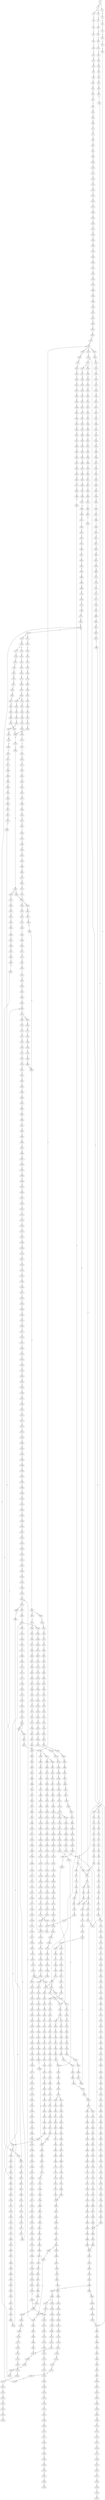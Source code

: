 strict digraph  {
	S0 -> S1 [ label = C ];
	S0 -> S2 [ label = G ];
	S1 -> S3 [ label = G ];
	S1 -> S4 [ label = T ];
	S2 -> S5 [ label = A ];
	S3 -> S6 [ label = G ];
	S4 -> S7 [ label = G ];
	S5 -> S8 [ label = G ];
	S6 -> S9 [ label = T ];
	S7 -> S10 [ label = T ];
	S8 -> S11 [ label = T ];
	S9 -> S12 [ label = T ];
	S10 -> S13 [ label = G ];
	S11 -> S14 [ label = G ];
	S12 -> S15 [ label = C ];
	S13 -> S16 [ label = C ];
	S14 -> S17 [ label = T ];
	S15 -> S18 [ label = A ];
	S16 -> S19 [ label = T ];
	S17 -> S20 [ label = C ];
	S18 -> S21 [ label = A ];
	S19 -> S22 [ label = A ];
	S20 -> S23 [ label = T ];
	S21 -> S24 [ label = G ];
	S22 -> S25 [ label = C ];
	S23 -> S26 [ label = T ];
	S23 -> S27 [ label = C ];
	S24 -> S28 [ label = A ];
	S25 -> S29 [ label = C ];
	S26 -> S30 [ label = C ];
	S27 -> S31 [ label = C ];
	S28 -> S32 [ label = C ];
	S29 -> S33 [ label = T ];
	S30 -> S34 [ label = G ];
	S31 -> S35 [ label = G ];
	S32 -> S36 [ label = C ];
	S33 -> S37 [ label = G ];
	S34 -> S38 [ label = G ];
	S35 -> S39 [ label = T ];
	S36 -> S40 [ label = T ];
	S37 -> S41 [ label = T ];
	S38 -> S42 [ label = T ];
	S39 -> S43 [ label = T ];
	S40 -> S44 [ label = T ];
	S41 -> S45 [ label = C ];
	S42 -> S46 [ label = C ];
	S43 -> S47 [ label = C ];
	S44 -> S48 [ label = T ];
	S45 -> S49 [ label = C ];
	S46 -> S50 [ label = C ];
	S47 -> S51 [ label = C ];
	S48 -> S52 [ label = T ];
	S49 -> S53 [ label = T ];
	S50 -> S54 [ label = T ];
	S51 -> S55 [ label = T ];
	S52 -> S56 [ label = T ];
	S53 -> S57 [ label = T ];
	S54 -> S58 [ label = T ];
	S55 -> S59 [ label = T ];
	S56 -> S60 [ label = G ];
	S57 -> S61 [ label = G ];
	S58 -> S62 [ label = G ];
	S59 -> S63 [ label = A ];
	S60 -> S64 [ label = A ];
	S61 -> S65 [ label = A ];
	S61 -> S66 [ label = T ];
	S62 -> S67 [ label = A ];
	S63 -> S68 [ label = A ];
	S64 -> S69 [ label = A ];
	S65 -> S70 [ label = A ];
	S66 -> S71 [ label = A ];
	S67 -> S70 [ label = A ];
	S68 -> S72 [ label = A ];
	S69 -> S73 [ label = C ];
	S70 -> S74 [ label = C ];
	S71 -> S75 [ label = G ];
	S72 -> S76 [ label = C ];
	S73 -> S77 [ label = A ];
	S74 -> S78 [ label = T ];
	S74 -> S79 [ label = A ];
	S75 -> S80 [ label = G ];
	S76 -> S81 [ label = A ];
	S77 -> S82 [ label = G ];
	S78 -> S83 [ label = T ];
	S79 -> S84 [ label = G ];
	S80 -> S85 [ label = A ];
	S81 -> S86 [ label = G ];
	S82 -> S87 [ label = T ];
	S83 -> S88 [ label = C ];
	S84 -> S89 [ label = G ];
	S85 -> S90 [ label = G ];
	S86 -> S91 [ label = G ];
	S87 -> S92 [ label = T ];
	S88 -> S93 [ label = A ];
	S89 -> S94 [ label = G ];
	S89 -> S95 [ label = T ];
	S90 -> S96 [ label = A ];
	S91 -> S97 [ label = T ];
	S92 -> S98 [ label = G ];
	S93 -> S99 [ label = A ];
	S94 -> S100 [ label = T ];
	S95 -> S101 [ label = C ];
	S96 -> S102 [ label = G ];
	S97 -> S103 [ label = C ];
	S98 -> S104 [ label = A ];
	S99 -> S105 [ label = C ];
	S100 -> S106 [ label = C ];
	S101 -> S107 [ label = C ];
	S102 -> S108 [ label = G ];
	S103 -> S109 [ label = T ];
	S104 -> S110 [ label = C ];
	S105 -> S111 [ label = C ];
	S105 -> S112 [ label = T ];
	S106 -> S113 [ label = C ];
	S107 -> S114 [ label = C ];
	S108 -> S115 [ label = T ];
	S109 -> S116 [ label = C ];
	S110 -> S117 [ label = T ];
	S111 -> S118 [ label = G ];
	S112 -> S119 [ label = G ];
	S113 -> S120 [ label = G ];
	S114 -> S121 [ label = T ];
	S115 -> S122 [ label = C ];
	S116 -> S123 [ label = T ];
	S117 -> S124 [ label = G ];
	S118 -> S125 [ label = G ];
	S119 -> S126 [ label = G ];
	S119 -> S127 [ label = C ];
	S120 -> S128 [ label = C ];
	S121 -> S129 [ label = T ];
	S122 -> S130 [ label = C ];
	S123 -> S131 [ label = C ];
	S124 -> S132 [ label = T ];
	S125 -> S133 [ label = C ];
	S126 -> S134 [ label = C ];
	S127 -> S135 [ label = C ];
	S128 -> S136 [ label = C ];
	S129 -> S137 [ label = C ];
	S130 -> S138 [ label = C ];
	S131 -> S139 [ label = C ];
	S132 -> S140 [ label = A ];
	S133 -> S141 [ label = C ];
	S134 -> S142 [ label = C ];
	S135 -> S143 [ label = C ];
	S136 -> S144 [ label = G ];
	S137 -> S145 [ label = T ];
	S137 -> S146 [ label = G ];
	S138 -> S147 [ label = T ];
	S138 -> S148 [ label = A ];
	S138 -> S149 [ label = G ];
	S139 -> S150 [ label = G ];
	S140 -> S151 [ label = C ];
	S141 -> S152 [ label = C ];
	S142 -> S153 [ label = C ];
	S143 -> S154 [ label = T ];
	S144 -> S155 [ label = C ];
	S144 -> S156 [ label = G ];
	S145 -> S157 [ label = C ];
	S146 -> S158 [ label = C ];
	S147 -> S129 [ label = T ];
	S148 -> S159 [ label = G ];
	S149 -> S160 [ label = G ];
	S150 -> S161 [ label = T ];
	S151 -> S162 [ label = A ];
	S152 -> S163 [ label = A ];
	S153 -> S164 [ label = A ];
	S154 -> S165 [ label = A ];
	S155 -> S166 [ label = A ];
	S156 -> S167 [ label = A ];
	S157 -> S168 [ label = G ];
	S158 -> S169 [ label = A ];
	S159 -> S170 [ label = A ];
	S160 -> S171 [ label = A ];
	S161 -> S172 [ label = A ];
	S162 -> S173 [ label = C ];
	S163 -> S174 [ label = G ];
	S164 -> S175 [ label = G ];
	S165 -> S176 [ label = G ];
	S166 -> S177 [ label = C ];
	S167 -> S178 [ label = A ];
	S168 -> S179 [ label = T ];
	S169 -> S180 [ label = C ];
	S170 -> S181 [ label = G ];
	S171 -> S182 [ label = G ];
	S172 -> S183 [ label = C ];
	S173 -> S184 [ label = T ];
	S174 -> S185 [ label = T ];
	S175 -> S186 [ label = G ];
	S176 -> S187 [ label = G ];
	S177 -> S188 [ label = G ];
	S178 -> S189 [ label = C ];
	S179 -> S190 [ label = A ];
	S180 -> S191 [ label = G ];
	S181 -> S192 [ label = C ];
	S182 -> S193 [ label = G ];
	S183 -> S194 [ label = A ];
	S184 -> S195 [ label = T ];
	S185 -> S196 [ label = T ];
	S186 -> S197 [ label = T ];
	S187 -> S198 [ label = T ];
	S188 -> S199 [ label = C ];
	S189 -> S200 [ label = T ];
	S190 -> S201 [ label = C ];
	S191 -> S202 [ label = T ];
	S192 -> S203 [ label = C ];
	S193 -> S204 [ label = C ];
	S194 -> S205 [ label = T ];
	S195 -> S206 [ label = G ];
	S196 -> S207 [ label = G ];
	S197 -> S208 [ label = G ];
	S198 -> S209 [ label = G ];
	S199 -> S210 [ label = G ];
	S200 -> S211 [ label = G ];
	S201 -> S212 [ label = G ];
	S202 -> S213 [ label = G ];
	S203 -> S214 [ label = A ];
	S204 -> S215 [ label = G ];
	S205 -> S216 [ label = G ];
	S206 -> S217 [ label = G ];
	S207 -> S218 [ label = T ];
	S208 -> S219 [ label = C ];
	S208 -> S220 [ label = G ];
	S209 -> S221 [ label = T ];
	S210 -> S222 [ label = C ];
	S211 -> S223 [ label = C ];
	S212 -> S224 [ label = G ];
	S213 -> S225 [ label = G ];
	S214 -> S226 [ label = C ];
	S215 -> S227 [ label = T ];
	S216 -> S228 [ label = G ];
	S217 -> S229 [ label = A ];
	S218 -> S230 [ label = G ];
	S219 -> S231 [ label = G ];
	S220 -> S232 [ label = G ];
	S221 -> S233 [ label = G ];
	S222 -> S234 [ label = A ];
	S222 -> S235 [ label = G ];
	S223 -> S236 [ label = A ];
	S224 -> S237 [ label = C ];
	S225 -> S238 [ label = C ];
	S226 -> S239 [ label = G ];
	S227 -> S240 [ label = G ];
	S228 -> S241 [ label = C ];
	S229 -> S242 [ label = G ];
	S230 -> S243 [ label = C ];
	S231 -> S244 [ label = C ];
	S232 -> S245 [ label = C ];
	S233 -> S246 [ label = C ];
	S234 -> S247 [ label = G ];
	S235 -> S248 [ label = C ];
	S235 -> S249 [ label = G ];
	S236 -> S250 [ label = A ];
	S237 -> S251 [ label = T ];
	S238 -> S252 [ label = G ];
	S239 -> S253 [ label = G ];
	S240 -> S254 [ label = G ];
	S241 -> S255 [ label = G ];
	S242 -> S256 [ label = A ];
	S243 -> S257 [ label = G ];
	S244 -> S258 [ label = G ];
	S245 -> S259 [ label = T ];
	S246 -> S260 [ label = G ];
	S247 -> S261 [ label = C ];
	S248 -> S262 [ label = G ];
	S249 -> S263 [ label = C ];
	S250 -> S264 [ label = C ];
	S251 -> S265 [ label = A ];
	S252 -> S266 [ label = T ];
	S253 -> S267 [ label = T ];
	S254 -> S268 [ label = T ];
	S255 -> S269 [ label = C ];
	S256 -> S270 [ label = C ];
	S257 -> S271 [ label = T ];
	S258 -> S272 [ label = T ];
	S259 -> S273 [ label = T ];
	S260 -> S274 [ label = T ];
	S261 -> S275 [ label = C ];
	S262 -> S276 [ label = T ];
	S263 -> S277 [ label = T ];
	S264 -> S278 [ label = C ];
	S265 -> S279 [ label = C ];
	S266 -> S280 [ label = C ];
	S267 -> S281 [ label = T ];
	S268 -> S282 [ label = A ];
	S269 -> S283 [ label = C ];
	S270 -> S284 [ label = C ];
	S271 -> S285 [ label = C ];
	S272 -> S286 [ label = C ];
	S273 -> S287 [ label = C ];
	S274 -> S288 [ label = C ];
	S275 -> S289 [ label = G ];
	S276 -> S290 [ label = C ];
	S277 -> S291 [ label = G ];
	S278 -> S292 [ label = A ];
	S279 -> S293 [ label = T ];
	S280 -> S294 [ label = C ];
	S281 -> S295 [ label = A ];
	S282 -> S296 [ label = T ];
	S283 -> S297 [ label = C ];
	S284 -> S298 [ label = C ];
	S285 -> S299 [ label = G ];
	S286 -> S300 [ label = G ];
	S287 -> S301 [ label = G ];
	S288 -> S299 [ label = G ];
	S289 -> S302 [ label = G ];
	S290 -> S303 [ label = G ];
	S291 -> S304 [ label = G ];
	S292 -> S305 [ label = G ];
	S293 -> S306 [ label = G ];
	S294 -> S307 [ label = C ];
	S295 -> S308 [ label = C ];
	S296 -> S309 [ label = G ];
	S297 -> S310 [ label = C ];
	S298 -> S311 [ label = C ];
	S299 -> S312 [ label = A ];
	S300 -> S313 [ label = T ];
	S301 -> S314 [ label = A ];
	S302 -> S315 [ label = C ];
	S302 -> S316 [ label = T ];
	S303 -> S317 [ label = A ];
	S304 -> S318 [ label = A ];
	S305 -> S319 [ label = A ];
	S306 -> S320 [ label = G ];
	S307 -> S321 [ label = C ];
	S308 -> S322 [ label = T ];
	S309 -> S323 [ label = A ];
	S310 -> S324 [ label = C ];
	S311 -> S325 [ label = C ];
	S312 -> S326 [ label = A ];
	S313 -> S327 [ label = G ];
	S314 -> S328 [ label = A ];
	S315 -> S329 [ label = A ];
	S316 -> S330 [ label = G ];
	S317 -> S331 [ label = C ];
	S318 -> S332 [ label = A ];
	S319 -> S333 [ label = A ];
	S320 -> S334 [ label = T ];
	S321 -> S335 [ label = A ];
	S322 -> S336 [ label = G ];
	S323 -> S337 [ label = G ];
	S324 -> S338 [ label = A ];
	S325 -> S339 [ label = C ];
	S326 -> S340 [ label = C ];
	S327 -> S341 [ label = C ];
	S328 -> S342 [ label = C ];
	S329 -> S343 [ label = C ];
	S330 -> S344 [ label = G ];
	S331 -> S345 [ label = G ];
	S332 -> S346 [ label = T ];
	S333 -> S347 [ label = C ];
	S334 -> S348 [ label = G ];
	S335 -> S349 [ label = C ];
	S336 -> S350 [ label = C ];
	S337 -> S351 [ label = C ];
	S338 -> S352 [ label = C ];
	S339 -> S353 [ label = T ];
	S340 -> S354 [ label = C ];
	S340 -> S355 [ label = A ];
	S341 -> S356 [ label = A ];
	S342 -> S357 [ label = A ];
	S343 -> S358 [ label = T ];
	S344 -> S359 [ label = A ];
	S345 -> S360 [ label = C ];
	S346 -> S361 [ label = G ];
	S347 -> S362 [ label = A ];
	S348 -> S363 [ label = C ];
	S349 -> S364 [ label = T ];
	S350 -> S365 [ label = A ];
	S351 -> S366 [ label = G ];
	S352 -> S367 [ label = T ];
	S353 -> S368 [ label = T ];
	S354 -> S369 [ label = T ];
	S355 -> S370 [ label = C ];
	S356 -> S371 [ label = T ];
	S357 -> S372 [ label = C ];
	S358 -> S373 [ label = T ];
	S359 -> S374 [ label = A ];
	S360 -> S375 [ label = G ];
	S361 -> S376 [ label = G ];
	S362 -> S377 [ label = G ];
	S363 -> S378 [ label = T ];
	S364 -> S379 [ label = T ];
	S365 -> S380 [ label = G ];
	S366 -> S381 [ label = G ];
	S367 -> S382 [ label = T ];
	S368 -> S383 [ label = C ];
	S369 -> S384 [ label = T ];
	S369 -> S385 [ label = G ];
	S370 -> S386 [ label = C ];
	S371 -> S387 [ label = C ];
	S372 -> S388 [ label = G ];
	S373 -> S389 [ label = C ];
	S374 -> S390 [ label = G ];
	S375 -> S391 [ label = C ];
	S376 -> S392 [ label = G ];
	S377 -> S393 [ label = C ];
	S378 -> S394 [ label = A ];
	S379 -> S395 [ label = G ];
	S380 -> S396 [ label = A ];
	S381 -> S397 [ label = T ];
	S382 -> S398 [ label = T ];
	S383 -> S399 [ label = A ];
	S384 -> S400 [ label = C ];
	S385 -> S401 [ label = T ];
	S386 -> S402 [ label = C ];
	S387 -> S403 [ label = C ];
	S388 -> S404 [ label = C ];
	S389 -> S405 [ label = A ];
	S390 -> S406 [ label = A ];
	S391 -> S407 [ label = C ];
	S392 -> S408 [ label = G ];
	S393 -> S409 [ label = C ];
	S394 -> S410 [ label = C ];
	S395 -> S411 [ label = A ];
	S396 -> S412 [ label = C ];
	S397 -> S413 [ label = C ];
	S398 -> S414 [ label = A ];
	S399 -> S415 [ label = G ];
	S400 -> S416 [ label = G ];
	S401 -> S417 [ label = C ];
	S402 -> S418 [ label = G ];
	S403 -> S419 [ label = G ];
	S404 -> S420 [ label = G ];
	S405 -> S421 [ label = G ];
	S406 -> S422 [ label = A ];
	S407 -> S423 [ label = T ];
	S408 -> S424 [ label = T ];
	S409 -> S425 [ label = G ];
	S410 -> S426 [ label = T ];
	S411 -> S427 [ label = G ];
	S412 -> S428 [ label = G ];
	S413 -> S429 [ label = G ];
	S414 -> S430 [ label = G ];
	S415 -> S431 [ label = A ];
	S416 -> S432 [ label = T ];
	S417 -> S433 [ label = G ];
	S418 -> S434 [ label = T ];
	S419 -> S435 [ label = C ];
	S420 -> S436 [ label = C ];
	S421 -> S437 [ label = C ];
	S422 -> S438 [ label = C ];
	S423 -> S439 [ label = C ];
	S424 -> S440 [ label = C ];
	S425 -> S441 [ label = T ];
	S426 -> S442 [ label = G ];
	S427 -> S443 [ label = C ];
	S428 -> S444 [ label = G ];
	S429 -> S445 [ label = C ];
	S430 -> S446 [ label = C ];
	S431 -> S447 [ label = G ];
	S432 -> S448 [ label = A ];
	S433 -> S449 [ label = C ];
	S434 -> S450 [ label = A ];
	S435 -> S451 [ label = A ];
	S436 -> S452 [ label = A ];
	S437 -> S453 [ label = C ];
	S438 -> S454 [ label = G ];
	S439 -> S455 [ label = G ];
	S440 -> S456 [ label = C ];
	S441 -> S457 [ label = C ];
	S442 -> S458 [ label = T ];
	S443 -> S459 [ label = C ];
	S444 -> S460 [ label = A ];
	S445 -> S461 [ label = A ];
	S446 -> S462 [ label = C ];
	S447 -> S463 [ label = G ];
	S448 -> S464 [ label = C ];
	S449 -> S465 [ label = G ];
	S450 -> S466 [ label = C ];
	S451 -> S467 [ label = C ];
	S452 -> S468 [ label = C ];
	S453 -> S469 [ label = G ];
	S454 -> S470 [ label = G ];
	S455 -> S471 [ label = G ];
	S456 -> S472 [ label = G ];
	S457 -> S473 [ label = C ];
	S458 -> S474 [ label = A ];
	S459 -> S475 [ label = G ];
	S460 -> S476 [ label = C ];
	S461 -> S477 [ label = C ];
	S462 -> S478 [ label = G ];
	S463 -> S479 [ label = T ];
	S464 -> S480 [ label = T ];
	S465 -> S481 [ label = C ];
	S466 -> S482 [ label = G ];
	S467 -> S483 [ label = G ];
	S468 -> S484 [ label = G ];
	S469 -> S485 [ label = C ];
	S470 -> S486 [ label = C ];
	S471 -> S487 [ label = G ];
	S472 -> S488 [ label = C ];
	S473 -> S489 [ label = T ];
	S474 -> S490 [ label = A ];
	S475 -> S491 [ label = C ];
	S476 -> S492 [ label = A ];
	S477 -> S493 [ label = G ];
	S478 -> S494 [ label = T ];
	S479 -> S495 [ label = C ];
	S480 -> S496 [ label = T ];
	S481 -> S497 [ label = G ];
	S481 -> S498 [ label = A ];
	S482 -> S499 [ label = T ];
	S483 -> S500 [ label = T ];
	S484 -> S501 [ label = T ];
	S485 -> S502 [ label = C ];
	S486 -> S503 [ label = A ];
	S487 -> S504 [ label = C ];
	S488 -> S136 [ label = C ];
	S489 -> S505 [ label = C ];
	S490 -> S506 [ label = C ];
	S491 -> S507 [ label = C ];
	S492 -> S508 [ label = C ];
	S493 -> S509 [ label = C ];
	S494 -> S510 [ label = C ];
	S495 -> S511 [ label = C ];
	S496 -> S512 [ label = C ];
	S497 -> S513 [ label = A ];
	S498 -> S514 [ label = A ];
	S499 -> S515 [ label = C ];
	S500 -> S516 [ label = C ];
	S501 -> S517 [ label = C ];
	S502 -> S518 [ label = C ];
	S503 -> S519 [ label = C ];
	S504 -> S520 [ label = T ];
	S505 -> S521 [ label = T ];
	S506 -> S522 [ label = A ];
	S507 -> S523 [ label = C ];
	S508 -> S524 [ label = A ];
	S509 -> S525 [ label = G ];
	S510 -> S526 [ label = C ];
	S511 -> S138 [ label = C ];
	S512 -> S527 [ label = A ];
	S513 -> S528 [ label = G ];
	S514 -> S529 [ label = C ];
	S515 -> S530 [ label = C ];
	S516 -> S531 [ label = G ];
	S517 -> S532 [ label = C ];
	S518 -> S533 [ label = C ];
	S519 -> S534 [ label = C ];
	S519 -> S535 [ label = T ];
	S520 -> S536 [ label = C ];
	S521 -> S537 [ label = G ];
	S522 -> S538 [ label = C ];
	S523 -> S533 [ label = C ];
	S524 -> S539 [ label = C ];
	S525 -> S222 [ label = C ];
	S526 -> S540 [ label = C ];
	S527 -> S541 [ label = A ];
	S528 -> S542 [ label = C ];
	S529 -> S543 [ label = C ];
	S530 -> S544 [ label = A ];
	S531 -> S545 [ label = A ];
	S532 -> S546 [ label = A ];
	S533 -> S547 [ label = T ];
	S534 -> S548 [ label = G ];
	S535 -> S549 [ label = G ];
	S536 -> S550 [ label = A ];
	S537 -> S551 [ label = T ];
	S538 -> S552 [ label = A ];
	S539 -> S553 [ label = C ];
	S540 -> S554 [ label = A ];
	S541 -> S555 [ label = G ];
	S542 -> S556 [ label = A ];
	S543 -> S557 [ label = C ];
	S544 -> S558 [ label = G ];
	S545 -> S559 [ label = G ];
	S546 -> S560 [ label = G ];
	S547 -> S561 [ label = T ];
	S547 -> S562 [ label = C ];
	S548 -> S563 [ label = G ];
	S549 -> S564 [ label = G ];
	S550 -> S565 [ label = C ];
	S551 -> S566 [ label = C ];
	S552 -> S567 [ label = C ];
	S553 -> S568 [ label = T ];
	S554 -> S569 [ label = C ];
	S555 -> S570 [ label = C ];
	S556 -> S571 [ label = G ];
	S557 -> S572 [ label = G ];
	S558 -> S573 [ label = C ];
	S559 -> S574 [ label = C ];
	S560 -> S573 [ label = C ];
	S561 -> S575 [ label = C ];
	S562 -> S576 [ label = C ];
	S563 -> S577 [ label = G ];
	S564 -> S578 [ label = G ];
	S565 -> S579 [ label = G ];
	S566 -> S580 [ label = G ];
	S567 -> S581 [ label = G ];
	S568 -> S582 [ label = C ];
	S569 -> S583 [ label = C ];
	S570 -> S584 [ label = G ];
	S571 -> S585 [ label = T ];
	S572 -> S586 [ label = T ];
	S573 -> S587 [ label = T ];
	S573 -> S588 [ label = G ];
	S574 -> S589 [ label = G ];
	S575 -> S590 [ label = A ];
	S576 -> S591 [ label = A ];
	S577 -> S592 [ label = A ];
	S578 -> S593 [ label = A ];
	S579 -> S594 [ label = T ];
	S580 -> S595 [ label = T ];
	S581 -> S596 [ label = C ];
	S582 -> S597 [ label = T ];
	S583 -> S598 [ label = A ];
	S584 -> S599 [ label = A ];
	S585 -> S600 [ label = G ];
	S586 -> S601 [ label = A ];
	S587 -> S602 [ label = T ];
	S588 -> S603 [ label = A ];
	S589 -> S604 [ label = A ];
	S590 -> S605 [ label = C ];
	S591 -> S606 [ label = C ];
	S592 -> S607 [ label = A ];
	S593 -> S608 [ label = A ];
	S594 -> S609 [ label = C ];
	S595 -> S610 [ label = G ];
	S596 -> S611 [ label = T ];
	S597 -> S612 [ label = A ];
	S598 -> S613 [ label = C ];
	S599 -> S614 [ label = G ];
	S600 -> S615 [ label = C ];
	S601 -> S616 [ label = C ];
	S602 -> S617 [ label = C ];
	S603 -> S618 [ label = G ];
	S604 -> S619 [ label = G ];
	S605 -> S620 [ label = G ];
	S606 -> S621 [ label = C ];
	S607 -> S622 [ label = T ];
	S608 -> S623 [ label = C ];
	S609 -> S624 [ label = C ];
	S610 -> S625 [ label = G ];
	S611 -> S626 [ label = C ];
	S612 -> S627 [ label = G ];
	S613 -> S628 [ label = C ];
	S614 -> S629 [ label = T ];
	S615 -> S630 [ label = A ];
	S616 -> S631 [ label = A ];
	S617 -> S632 [ label = A ];
	S618 -> S633 [ label = T ];
	S619 -> S634 [ label = T ];
	S620 -> S635 [ label = C ];
	S621 -> S636 [ label = C ];
	S622 -> S637 [ label = T ];
	S623 -> S638 [ label = T ];
	S624 -> S639 [ label = A ];
	S625 -> S640 [ label = T ];
	S626 -> S641 [ label = C ];
	S627 -> S642 [ label = A ];
	S628 -> S643 [ label = G ];
	S629 -> S644 [ label = C ];
	S630 -> S645 [ label = A ];
	S631 -> S646 [ label = G ];
	S632 -> S647 [ label = C ];
	S633 -> S648 [ label = C ];
	S634 -> S649 [ label = C ];
	S635 -> S650 [ label = T ];
	S636 -> S651 [ label = G ];
	S637 -> S652 [ label = G ];
	S638 -> S653 [ label = G ];
	S639 -> S560 [ label = G ];
	S640 -> S654 [ label = A ];
	S641 -> S655 [ label = T ];
	S642 -> S656 [ label = A ];
	S643 -> S657 [ label = A ];
	S644 -> S658 [ label = C ];
	S645 -> S659 [ label = C ];
	S646 -> S660 [ label = C ];
	S647 -> S661 [ label = G ];
	S648 -> S658 [ label = C ];
	S648 -> S662 [ label = T ];
	S649 -> S663 [ label = G ];
	S650 -> S664 [ label = C ];
	S651 -> S665 [ label = C ];
	S652 -> S666 [ label = A ];
	S653 -> S667 [ label = G ];
	S654 -> S668 [ label = C ];
	S655 -> S669 [ label = A ];
	S656 -> S670 [ label = C ];
	S657 -> S671 [ label = T ];
	S658 -> S672 [ label = C ];
	S659 -> S673 [ label = A ];
	S660 -> S674 [ label = A ];
	S661 -> S675 [ label = C ];
	S662 -> S676 [ label = C ];
	S663 -> S677 [ label = A ];
	S664 -> S678 [ label = C ];
	S665 -> S679 [ label = C ];
	S666 -> S680 [ label = A ];
	S667 -> S681 [ label = A ];
	S668 -> S682 [ label = C ];
	S669 -> S683 [ label = G ];
	S670 -> S684 [ label = G ];
	S671 -> S685 [ label = C ];
	S672 -> S686 [ label = T ];
	S672 -> S687 [ label = G ];
	S673 -> S688 [ label = G ];
	S674 -> S689 [ label = G ];
	S675 -> S690 [ label = C ];
	S676 -> S691 [ label = G ];
	S677 -> S692 [ label = A ];
	S678 -> S693 [ label = G ];
	S679 -> S694 [ label = G ];
	S680 -> S695 [ label = C ];
	S681 -> S696 [ label = C ];
	S682 -> S697 [ label = G ];
	S683 -> S698 [ label = A ];
	S684 -> S699 [ label = A ];
	S685 -> S700 [ label = G ];
	S686 -> S701 [ label = C ];
	S687 -> S702 [ label = C ];
	S688 -> S703 [ label = C ];
	S689 -> S704 [ label = G ];
	S690 -> S705 [ label = C ];
	S691 -> S706 [ label = T ];
	S692 -> S707 [ label = C ];
	S693 -> S708 [ label = G ];
	S694 -> S709 [ label = G ];
	S695 -> S710 [ label = C ];
	S696 -> S711 [ label = C ];
	S697 -> S712 [ label = G ];
	S698 -> S713 [ label = A ];
	S699 -> S714 [ label = G ];
	S700 -> S715 [ label = G ];
	S701 -> S716 [ label = C ];
	S702 -> S717 [ label = C ];
	S703 -> S718 [ label = T ];
	S704 -> S719 [ label = T ];
	S705 -> S720 [ label = T ];
	S706 -> S721 [ label = C ];
	S707 -> S722 [ label = C ];
	S708 -> S723 [ label = T ];
	S709 -> S724 [ label = T ];
	S710 -> S725 [ label = C ];
	S711 -> S726 [ label = C ];
	S712 -> S727 [ label = T ];
	S713 -> S728 [ label = C ];
	S714 -> S729 [ label = G ];
	S715 -> S730 [ label = T ];
	S716 -> S731 [ label = G ];
	S717 -> S732 [ label = T ];
	S718 -> S733 [ label = A ];
	S719 -> S734 [ label = G ];
	S720 -> S735 [ label = T ];
	S721 -> S736 [ label = T ];
	S722 -> S369 [ label = T ];
	S723 -> S737 [ label = T ];
	S724 -> S738 [ label = C ];
	S725 -> S739 [ label = G ];
	S726 -> S740 [ label = G ];
	S727 -> S741 [ label = G ];
	S728 -> S742 [ label = T ];
	S729 -> S743 [ label = T ];
	S730 -> S744 [ label = T ];
	S731 -> S745 [ label = G ];
	S732 -> S746 [ label = G ];
	S733 -> S747 [ label = C ];
	S734 -> S748 [ label = C ];
	S735 -> S749 [ label = C ];
	S736 -> S750 [ label = G ];
	S737 -> S751 [ label = G ];
	S738 -> S752 [ label = C ];
	S739 -> S753 [ label = T ];
	S740 -> S754 [ label = T ];
	S741 -> S755 [ label = G ];
	S742 -> S756 [ label = T ];
	S743 -> S757 [ label = G ];
	S744 -> S758 [ label = C ];
	S745 -> S759 [ label = T ];
	S746 -> S760 [ label = T ];
	S747 -> S761 [ label = G ];
	S748 -> S762 [ label = A ];
	S749 -> S763 [ label = A ];
	S750 -> S764 [ label = T ];
	S751 -> S765 [ label = C ];
	S752 -> S766 [ label = C ];
	S753 -> S767 [ label = C ];
	S754 -> S768 [ label = C ];
	S755 -> S769 [ label = T ];
	S756 -> S770 [ label = C ];
	S757 -> S771 [ label = T ];
	S758 -> S772 [ label = C ];
	S759 -> S773 [ label = C ];
	S760 -> S774 [ label = C ];
	S761 -> S775 [ label = A ];
	S762 -> S776 [ label = C ];
	S763 -> S777 [ label = T ];
	S764 -> S778 [ label = T ];
	S765 -> S779 [ label = A ];
	S766 -> S780 [ label = A ];
	S767 -> S781 [ label = T ];
	S768 -> S782 [ label = T ];
	S769 -> S783 [ label = T ];
	S770 -> S784 [ label = A ];
	S771 -> S785 [ label = C ];
	S772 -> S786 [ label = A ];
	S773 -> S787 [ label = T ];
	S774 -> S788 [ label = G ];
	S775 -> S789 [ label = G ];
	S776 -> S790 [ label = G ];
	S777 -> S791 [ label = C ];
	S778 -> S792 [ label = C ];
	S779 -> S793 [ label = C ];
	S780 -> S794 [ label = G ];
	S781 -> S795 [ label = C ];
	S782 -> S795 [ label = C ];
	S783 -> S796 [ label = A ];
	S784 -> S99 [ label = A ];
	S785 -> S797 [ label = C ];
	S786 -> S798 [ label = G ];
	S787 -> S799 [ label = G ];
	S788 -> S800 [ label = C ];
	S789 -> S801 [ label = A ];
	S790 -> S802 [ label = C ];
	S791 -> S803 [ label = C ];
	S792 -> S804 [ label = C ];
	S793 -> S805 [ label = T ];
	S794 -> S806 [ label = T ];
	S795 -> S807 [ label = G ];
	S796 -> S808 [ label = G ];
	S797 -> S809 [ label = C ];
	S798 -> S810 [ label = T ];
	S799 -> S811 [ label = G ];
	S800 -> S465 [ label = G ];
	S801 -> S812 [ label = A ];
	S802 -> S813 [ label = G ];
	S803 -> S814 [ label = A ];
	S804 -> S815 [ label = G ];
	S805 -> S816 [ label = G ];
	S806 -> S817 [ label = G ];
	S807 -> S818 [ label = G ];
	S808 -> S819 [ label = A ];
	S809 -> S820 [ label = T ];
	S810 -> S821 [ label = G ];
	S811 -> S822 [ label = A ];
	S812 -> S823 [ label = C ];
	S813 -> S824 [ label = G ];
	S814 -> S825 [ label = G ];
	S815 -> S826 [ label = T ];
	S816 -> S827 [ label = G ];
	S817 -> S828 [ label = G ];
	S818 -> S829 [ label = C ];
	S819 -> S830 [ label = A ];
	S820 -> S831 [ label = G ];
	S821 -> S832 [ label = G ];
	S822 -> S833 [ label = G ];
	S823 -> S834 [ label = T ];
	S824 -> S835 [ label = T ];
	S825 -> S836 [ label = A ];
	S826 -> S837 [ label = G ];
	S827 -> S838 [ label = T ];
	S828 -> S839 [ label = T ];
	S829 -> S840 [ label = A ];
	S830 -> S841 [ label = G ];
	S831 -> S842 [ label = T ];
	S832 -> S843 [ label = T ];
	S833 -> S844 [ label = G ];
	S834 -> S845 [ label = G ];
	S835 -> S846 [ label = G ];
	S836 -> S847 [ label = A ];
	S837 -> S848 [ label = G ];
	S838 -> S849 [ label = C ];
	S839 -> S850 [ label = C ];
	S840 -> S851 [ label = C ];
	S841 -> S852 [ label = G ];
	S842 -> S853 [ label = C ];
	S843 -> S850 [ label = C ];
	S844 -> S854 [ label = G ];
	S845 -> S855 [ label = G ];
	S846 -> S856 [ label = C ];
	S847 -> S857 [ label = C ];
	S848 -> S858 [ label = C ];
	S849 -> S859 [ label = G ];
	S850 -> S860 [ label = G ];
	S851 -> S861 [ label = C ];
	S852 -> S862 [ label = G ];
	S853 -> S863 [ label = C ];
	S854 -> S864 [ label = T ];
	S855 -> S865 [ label = C ];
	S856 -> S866 [ label = C ];
	S857 -> S867 [ label = C ];
	S858 -> S868 [ label = C ];
	S859 -> S869 [ label = T ];
	S860 -> S870 [ label = T ];
	S861 -> S871 [ label = G ];
	S862 -> S872 [ label = G ];
	S863 -> S873 [ label = T ];
	S864 -> S874 [ label = G ];
	S865 -> S875 [ label = G ];
	S866 -> S876 [ label = G ];
	S867 -> S877 [ label = A ];
	S867 -> S878 [ label = G ];
	S868 -> S879 [ label = C ];
	S869 -> S880 [ label = C ];
	S870 -> S881 [ label = C ];
	S871 -> S882 [ label = A ];
	S872 -> S883 [ label = G ];
	S873 -> S884 [ label = A ];
	S873 -> S57 [ label = T ];
	S874 -> S885 [ label = T ];
	S875 -> S886 [ label = C ];
	S876 -> S887 [ label = C ];
	S877 -> S888 [ label = G ];
	S877 -> S889 [ label = C ];
	S878 -> S890 [ label = G ];
	S879 -> S891 [ label = G ];
	S880 -> S892 [ label = C ];
	S881 -> S892 [ label = C ];
	S882 -> S893 [ label = G ];
	S882 -> S894 [ label = A ];
	S883 -> S895 [ label = T ];
	S884 -> S896 [ label = C ];
	S885 -> S897 [ label = T ];
	S886 -> S898 [ label = A ];
	S887 -> S899 [ label = A ];
	S888 -> S900 [ label = A ];
	S889 -> S901 [ label = C ];
	S890 -> S902 [ label = A ];
	S891 -> S903 [ label = T ];
	S892 -> S904 [ label = G ];
	S893 -> S905 [ label = T ];
	S894 -> S906 [ label = T ];
	S895 -> S907 [ label = C ];
	S896 -> S908 [ label = T ];
	S897 -> S909 [ label = C ];
	S898 -> S910 [ label = G ];
	S899 -> S911 [ label = A ];
	S900 -> S912 [ label = C ];
	S901 -> S913 [ label = A ];
	S902 -> S914 [ label = C ];
	S903 -> S915 [ label = C ];
	S904 -> S916 [ label = T ];
	S905 -> S917 [ label = C ];
	S906 -> S918 [ label = G ];
	S907 -> S919 [ label = C ];
	S908 -> S920 [ label = A ];
	S909 -> S921 [ label = C ];
	S910 -> S922 [ label = C ];
	S911 -> S923 [ label = C ];
	S912 -> S924 [ label = T ];
	S913 -> S925 [ label = C ];
	S914 -> S926 [ label = G ];
	S915 -> S927 [ label = C ];
	S916 -> S928 [ label = C ];
	S917 -> S929 [ label = C ];
	S918 -> S930 [ label = T ];
	S919 -> S931 [ label = G ];
	S920 -> S932 [ label = C ];
	S921 -> S933 [ label = A ];
	S922 -> S934 [ label = G ];
	S923 -> S935 [ label = C ];
	S924 -> S936 [ label = C ];
	S925 -> S937 [ label = C ];
	S926 -> S938 [ label = C ];
	S927 -> S939 [ label = A ];
	S928 -> S940 [ label = A ];
	S929 -> S941 [ label = A ];
	S929 -> S942 [ label = T ];
	S930 -> S943 [ label = A ];
	S931 -> S944 [ label = T ];
	S932 -> S945 [ label = C ];
	S933 -> S946 [ label = G ];
	S934 -> S947 [ label = G ];
	S935 -> S948 [ label = A ];
	S936 -> S949 [ label = C ];
	S937 -> S950 [ label = C ];
	S938 -> S951 [ label = C ];
	S939 -> S952 [ label = G ];
	S940 -> S953 [ label = C ];
	S941 -> S954 [ label = G ];
	S942 -> S955 [ label = C ];
	S943 -> S956 [ label = G ];
	S944 -> S957 [ label = C ];
	S945 -> S958 [ label = A ];
	S946 -> S959 [ label = C ];
	S947 -> S960 [ label = G ];
	S948 -> S961 [ label = G ];
	S949 -> S962 [ label = C ];
	S950 -> S963 [ label = C ];
	S951 -> S964 [ label = C ];
	S952 -> S965 [ label = T ];
	S953 -> S966 [ label = C ];
	S954 -> S967 [ label = T ];
	S954 -> S968 [ label = C ];
	S955 -> S969 [ label = G ];
	S956 -> S970 [ label = T ];
	S957 -> S971 [ label = G ];
	S958 -> S972 [ label = G ];
	S959 -> S973 [ label = A ];
	S960 -> S974 [ label = T ];
	S961 -> S975 [ label = T ];
	S962 -> S976 [ label = A ];
	S963 -> S977 [ label = T ];
	S964 -> S978 [ label = A ];
	S965 -> S979 [ label = A ];
	S966 -> S980 [ label = C ];
	S966 -> S981 [ label = G ];
	S967 -> S982 [ label = A ];
	S968 -> S983 [ label = T ];
	S969 -> S984 [ label = A ];
	S970 -> S985 [ label = T ];
	S971 -> S986 [ label = G ];
	S972 -> S987 [ label = G ];
	S973 -> S988 [ label = G ];
	S974 -> S989 [ label = G ];
	S975 -> S990 [ label = C ];
	S976 -> S991 [ label = T ];
	S977 -> S992 [ label = T ];
	S978 -> S993 [ label = T ];
	S979 -> S994 [ label = G ];
	S980 -> S995 [ label = T ];
	S981 -> S996 [ label = A ];
	S982 -> S994 [ label = G ];
	S983 -> S602 [ label = T ];
	S984 -> S997 [ label = A ];
	S985 -> S998 [ label = T ];
	S986 -> S999 [ label = A ];
	S987 -> S1000 [ label = A ];
	S988 -> S1001 [ label = A ];
	S989 -> S1002 [ label = C ];
	S990 -> S1003 [ label = G ];
	S991 -> S1004 [ label = C ];
	S992 -> S1005 [ label = C ];
	S993 -> S1006 [ label = C ];
	S994 -> S1007 [ label = G ];
	S994 -> S1008 [ label = C ];
	S995 -> S1009 [ label = G ];
	S996 -> S1010 [ label = A ];
	S996 -> S1011 [ label = G ];
	S997 -> S1012 [ label = C ];
	S998 -> S1013 [ label = C ];
	S999 -> S1014 [ label = A ];
	S1000 -> S1015 [ label = G ];
	S1001 -> S1016 [ label = T ];
	S1002 -> S1017 [ label = C ];
	S1003 -> S1018 [ label = C ];
	S1004 -> S1019 [ label = T ];
	S1005 -> S1020 [ label = C ];
	S1005 -> S1021 [ label = G ];
	S1006 -> S1022 [ label = G ];
	S1007 -> S1023 [ label = G ];
	S1008 -> S1024 [ label = T ];
	S1009 -> S1025 [ label = T ];
	S1010 -> S1026 [ label = T ];
	S1011 -> S1027 [ label = T ];
	S1012 -> S1028 [ label = T ];
	S1013 -> S1029 [ label = A ];
	S1014 -> S1030 [ label = C ];
	S1015 -> S1031 [ label = A ];
	S1016 -> S1032 [ label = A ];
	S1017 -> S1033 [ label = G ];
	S1018 -> S1034 [ label = G ];
	S1019 -> S1035 [ label = G ];
	S1020 -> S1036 [ label = T ];
	S1021 -> S1037 [ label = A ];
	S1022 -> S1038 [ label = T ];
	S1023 -> S1039 [ label = T ];
	S1024 -> S1040 [ label = C ];
	S1025 -> S1041 [ label = C ];
	S1026 -> S1042 [ label = C ];
	S1027 -> S917 [ label = C ];
	S1028 -> S1043 [ label = T ];
	S1029 -> S1044 [ label = C ];
	S1030 -> S1045 [ label = A ];
	S1030 -> S1046 [ label = T ];
	S1031 -> S1047 [ label = G ];
	S1032 -> S1048 [ label = A ];
	S1033 -> S1049 [ label = C ];
	S1034 -> S1050 [ label = C ];
	S1035 -> S1051 [ label = C ];
	S1036 -> S1052 [ label = G ];
	S1037 -> S1053 [ label = T ];
	S1038 -> S1054 [ label = C ];
	S1039 -> S1055 [ label = C ];
	S1040 -> S1056 [ label = C ];
	S1041 -> S1057 [ label = C ];
	S1042 -> S1058 [ label = C ];
	S1043 -> S1059 [ label = C ];
	S1044 -> S1060 [ label = T ];
	S1045 -> S1061 [ label = G ];
	S1046 -> S1062 [ label = A ];
	S1047 -> S1063 [ label = T ];
	S1048 -> S1064 [ label = A ];
	S1049 -> S1065 [ label = C ];
	S1050 -> S1066 [ label = A ];
	S1051 -> S1067 [ label = C ];
	S1052 -> S1068 [ label = T ];
	S1053 -> S1069 [ label = C ];
	S1054 -> S1070 [ label = C ];
	S1055 -> S1071 [ label = A ];
	S1056 -> S1072 [ label = A ];
	S1057 -> S873 [ label = T ];
	S1058 -> S1073 [ label = T ];
	S1059 -> S1074 [ label = A ];
	S1060 -> S1075 [ label = C ];
	S1061 -> S1076 [ label = G ];
	S1062 -> S1077 [ label = C ];
	S1063 -> S1078 [ label = C ];
	S1064 -> S1079 [ label = A ];
	S1065 -> S1080 [ label = G ];
	S1066 -> S1081 [ label = G ];
	S1067 -> S1082 [ label = A ];
	S1068 -> S1083 [ label = C ];
	S1069 -> S1084 [ label = G ];
	S1070 -> S1085 [ label = T ];
	S1071 -> S1086 [ label = C ];
	S1072 -> S1087 [ label = C ];
	S1073 -> S1088 [ label = C ];
	S1074 -> S99 [ label = A ];
	S1075 -> S1089 [ label = C ];
	S1076 -> S1090 [ label = A ];
	S1077 -> S1091 [ label = A ];
	S1078 -> S1092 [ label = A ];
	S1079 -> S1093 [ label = A ];
	S1080 -> S1094 [ label = G ];
	S1081 -> S1095 [ label = C ];
	S1082 -> S1096 [ label = G ];
	S1083 -> S1097 [ label = C ];
	S1084 -> S1098 [ label = T ];
	S1085 -> S1099 [ label = C ];
	S1086 -> S1100 [ label = T ];
	S1087 -> S1101 [ label = C ];
	S1088 -> S1102 [ label = G ];
	S1089 -> S1103 [ label = T ];
	S1090 -> S1104 [ label = A ];
	S1091 -> S1105 [ label = A ];
	S1092 -> S1106 [ label = G ];
	S1093 -> S1107 [ label = C ];
	S1094 -> S1108 [ label = T ];
	S1095 -> S275 [ label = C ];
	S1096 -> S1109 [ label = T ];
	S1097 -> S1110 [ label = T ];
	S1098 -> S1111 [ label = T ];
	S1099 -> S1112 [ label = T ];
	S1100 -> S1113 [ label = C ];
	S1101 -> S1114 [ label = G ];
	S1102 -> S1115 [ label = A ];
	S1103 -> S1116 [ label = T ];
	S1104 -> S1117 [ label = T ];
	S1105 -> S1118 [ label = C ];
	S1106 -> S1119 [ label = G ];
	S1107 -> S1120 [ label = T ];
	S1108 -> S1121 [ label = G ];
	S1109 -> S1122 [ label = C ];
	S1110 -> S57 [ label = T ];
	S1111 -> S1123 [ label = T ];
	S1112 -> S1124 [ label = T ];
	S1113 -> S1125 [ label = G ];
	S1114 -> S1126 [ label = G ];
	S1115 -> S1127 [ label = A ];
	S1116 -> S1128 [ label = T ];
	S1117 -> S1129 [ label = A ];
	S1118 -> S1130 [ label = G ];
	S1119 -> S1131 [ label = A ];
	S1120 -> S1132 [ label = T ];
	S1121 -> S1133 [ label = G ];
	S1122 -> S1134 [ label = G ];
	S1123 -> S1135 [ label = G ];
	S1124 -> S1136 [ label = C ];
	S1125 -> S1137 [ label = C ];
	S1126 -> S1138 [ label = A ];
	S1127 -> S1012 [ label = C ];
	S1128 -> S1139 [ label = C ];
	S1129 -> S1140 [ label = G ];
	S1130 -> S1141 [ label = A ];
	S1131 -> S1142 [ label = C ];
	S1132 -> S1143 [ label = T ];
	S1133 -> S1144 [ label = T ];
	S1134 -> S1145 [ label = T ];
	S1135 -> S1146 [ label = T ];
	S1136 -> S1147 [ label = T ];
	S1137 -> S1148 [ label = T ];
	S1138 -> S1149 [ label = C ];
	S1139 -> S1150 [ label = A ];
	S1140 -> S1151 [ label = T ];
	S1141 -> S1152 [ label = A ];
	S1142 -> S1153 [ label = C ];
	S1143 -> S1154 [ label = G ];
	S1144 -> S1155 [ label = G ];
	S1145 -> S1156 [ label = A ];
	S1146 -> S1157 [ label = A ];
	S1147 -> S1158 [ label = C ];
	S1148 -> S1159 [ label = T ];
	S1149 -> S1160 [ label = G ];
	S1150 -> S1161 [ label = T ];
	S1151 -> S1162 [ label = C ];
	S1152 -> S1163 [ label = A ];
	S1153 -> S1164 [ label = A ];
	S1154 -> S1165 [ label = C ];
	S1155 -> S1166 [ label = G ];
	S1156 -> S1167 [ label = A ];
	S1157 -> S1168 [ label = G ];
	S1158 -> S1169 [ label = G ];
	S1159 -> S1170 [ label = C ];
	S1160 -> S1171 [ label = T ];
	S1161 -> S1172 [ label = C ];
	S1162 -> S1173 [ label = T ];
	S1163 -> S1174 [ label = A ];
	S1164 -> S1175 [ label = G ];
	S1165 -> S1176 [ label = C ];
	S1166 -> S1177 [ label = A ];
	S1167 -> S1178 [ label = G ];
	S1168 -> S1179 [ label = G ];
	S1169 -> S1180 [ label = G ];
	S1170 -> S1181 [ label = A ];
	S1171 -> S1182 [ label = C ];
	S1172 -> S1183 [ label = C ];
	S1173 -> S1184 [ label = C ];
	S1174 -> S1185 [ label = C ];
	S1175 -> S1186 [ label = T ];
	S1176 -> S1187 [ label = G ];
	S1177 -> S1188 [ label = A ];
	S1178 -> S1189 [ label = A ];
	S1179 -> S1190 [ label = A ];
	S1180 -> S1191 [ label = A ];
	S1181 -> S1192 [ label = T ];
	S1182 -> S1193 [ label = G ];
	S1183 -> S1194 [ label = A ];
	S1184 -> S1195 [ label = T ];
	S1185 -> S1196 [ label = A ];
	S1186 -> S1197 [ label = C ];
	S1187 -> S1198 [ label = T ];
	S1188 -> S1199 [ label = C ];
	S1189 -> S1200 [ label = C ];
	S1190 -> S1201 [ label = A ];
	S1191 -> S1202 [ label = G ];
	S1192 -> S1203 [ label = C ];
	S1193 -> S1204 [ label = T ];
	S1194 -> S825 [ label = G ];
	S1195 -> S1205 [ label = C ];
	S1196 -> S1206 [ label = G ];
	S1197 -> S1207 [ label = T ];
	S1198 -> S1208 [ label = A ];
	S1199 -> S1209 [ label = C ];
	S1200 -> S1210 [ label = G ];
	S1201 -> S1211 [ label = A ];
	S1202 -> S1212 [ label = A ];
	S1203 -> S1213 [ label = C ];
	S1204 -> S1214 [ label = G ];
	S1205 -> S1215 [ label = T ];
	S1206 -> S1216 [ label = A ];
	S1207 -> S1217 [ label = C ];
	S1208 -> S1218 [ label = G ];
	S1209 -> S1219 [ label = T ];
	S1210 -> S1220 [ label = G ];
	S1211 -> S1221 [ label = G ];
	S1212 -> S1222 [ label = G ];
	S1213 -> S814 [ label = A ];
	S1214 -> S1223 [ label = A ];
	S1215 -> S1224 [ label = G ];
	S1216 -> S1225 [ label = A ];
	S1217 -> S1226 [ label = T ];
	S1218 -> S1227 [ label = C ];
	S1219 -> S1228 [ label = C ];
	S1220 -> S1229 [ label = C ];
	S1221 -> S1230 [ label = G ];
	S1222 -> S1231 [ label = G ];
	S1223 -> S1232 [ label = C ];
	S1224 -> S1233 [ label = A ];
	S1225 -> S1234 [ label = G ];
	S1226 -> S1235 [ label = G ];
	S1227 -> S1236 [ label = C ];
	S1228 -> S1237 [ label = G ];
	S1229 -> S1238 [ label = T ];
	S1230 -> S1239 [ label = T ];
	S1231 -> S1240 [ label = T ];
	S1232 -> S1241 [ label = C ];
	S1233 -> S1242 [ label = G ];
	S1234 -> S1243 [ label = G ];
	S1235 -> S1244 [ label = T ];
	S1236 -> S1245 [ label = G ];
	S1237 -> S1246 [ label = G ];
	S1238 -> S1247 [ label = C ];
	S1239 -> S1248 [ label = C ];
	S1240 -> S122 [ label = C ];
	S1241 -> S1249 [ label = G ];
	S1242 -> S1250 [ label = T ];
	S1243 -> S1251 [ label = G ];
	S1244 -> S1252 [ label = A ];
	S1245 -> S1253 [ label = G ];
	S1246 -> S1254 [ label = C ];
	S1247 -> S1255 [ label = T ];
	S1248 -> S1256 [ label = C ];
	S1249 -> S1257 [ label = G ];
	S1250 -> S1258 [ label = A ];
	S1251 -> S1259 [ label = G ];
	S1253 -> S1260 [ label = T ];
	S1254 -> S1261 [ label = A ];
	S1255 -> S1262 [ label = C ];
	S1256 -> S1263 [ label = C ];
	S1257 -> S1264 [ label = T ];
	S1259 -> S1265 [ label = T ];
	S1260 -> S1266 [ label = G ];
	S1261 -> S1267 [ label = C ];
	S1262 -> S1268 [ label = G ];
	S1263 -> S1269 [ label = G ];
	S1264 -> S1270 [ label = C ];
	S1265 -> S1271 [ label = C ];
	S1266 -> S1272 [ label = A ];
	S1267 -> S1273 [ label = G ];
	S1268 -> S1274 [ label = A ];
	S1269 -> S1275 [ label = A ];
	S1270 -> S1276 [ label = G ];
	S1271 -> S1277 [ label = T ];
	S1272 -> S1278 [ label = C ];
	S1273 -> S1279 [ label = C ];
	S1274 -> S1280 [ label = A ];
	S1275 -> S1281 [ label = A ];
	S1276 -> S1282 [ label = C ];
	S1277 -> S1283 [ label = C ];
	S1278 -> S1284 [ label = G ];
	S1279 -> S1285 [ label = G ];
	S1280 -> S1286 [ label = G ];
	S1281 -> S1287 [ label = G ];
	S1282 -> S1288 [ label = G ];
	S1283 -> S1289 [ label = T ];
	S1284 -> S1290 [ label = T ];
	S1285 -> S1291 [ label = C ];
	S1286 -> S1292 [ label = T ];
	S1287 -> S1293 [ label = T ];
	S1288 -> S1294 [ label = T ];
	S1289 -> S1295 [ label = C ];
	S1290 -> S1296 [ label = G ];
	S1291 -> S235 [ label = G ];
	S1292 -> S1297 [ label = C ];
	S1293 -> S1298 [ label = C ];
	S1294 -> S1299 [ label = A ];
	S1295 -> S1300 [ label = G ];
	S1296 -> S1301 [ label = G ];
	S1297 -> S1302 [ label = G ];
	S1298 -> S1303 [ label = G ];
	S1299 -> S1304 [ label = G ];
	S1300 -> S1305 [ label = T ];
	S1301 -> S1306 [ label = G ];
	S1302 -> S1307 [ label = C ];
	S1303 -> S1308 [ label = A ];
	S1304 -> S1309 [ label = C ];
	S1305 -> S1310 [ label = G ];
	S1306 -> S1311 [ label = T ];
	S1307 -> S1312 [ label = G ];
	S1308 -> S1313 [ label = G ];
	S1309 -> S1314 [ label = C ];
	S1310 -> S1315 [ label = G ];
	S1311 -> S1316 [ label = A ];
	S1312 -> S1317 [ label = G ];
	S1313 -> S1318 [ label = G ];
	S1314 -> S1319 [ label = G ];
	S1315 -> S1320 [ label = T ];
	S1316 -> S1321 [ label = C ];
	S1317 -> S1322 [ label = C ];
	S1318 -> S1323 [ label = T ];
	S1319 -> S1324 [ label = C ];
	S1320 -> S1325 [ label = A ];
	S1321 -> S1326 [ label = T ];
	S1322 -> S1327 [ label = T ];
	S1323 -> S1328 [ label = A ];
	S1324 -> S1329 [ label = T ];
	S1326 -> S1330 [ label = A ];
	S1327 -> S1331 [ label = A ];
	S1328 -> S1332 [ label = T ];
	S1329 -> S1333 [ label = G ];
	S1330 -> S1334 [ label = T ];
	S1331 -> S1335 [ label = T ];
	S1332 -> S1336 [ label = A ];
	S1333 -> S1337 [ label = G ];
	S1334 -> S1338 [ label = T ];
	S1335 -> S1339 [ label = A ];
	S1336 -> S1340 [ label = A ];
	S1337 -> S1341 [ label = A ];
	S1338 -> S1342 [ label = G ];
	S1339 -> S1343 [ label = G ];
	S1340 -> S1344 [ label = G ];
	S1341 -> S1345 [ label = A ];
	S1342 -> S1346 [ label = G ];
	S1343 -> S1347 [ label = T ];
	S1344 -> S1348 [ label = T ];
	S1345 -> S1349 [ label = G ];
	S1346 -> S1350 [ label = A ];
	S1347 -> S1351 [ label = A ];
	S1348 -> S1352 [ label = C ];
	S1349 -> S1353 [ label = A ];
	S1350 -> S1354 [ label = A ];
	S1351 -> S1355 [ label = G ];
	S1352 -> S1356 [ label = G ];
	S1353 -> S1357 [ label = A ];
	S1354 -> S1358 [ label = C ];
	S1355 -> S1359 [ label = C ];
	S1356 -> S1360 [ label = T ];
	S1357 -> S438 [ label = C ];
	S1358 -> S1361 [ label = G ];
	S1359 -> S1362 [ label = C ];
	S1360 -> S1363 [ label = G ];
	S1361 -> S1364 [ label = G ];
	S1362 -> S1365 [ label = G ];
	S1363 -> S1366 [ label = G ];
	S1364 -> S1367 [ label = T ];
	S1365 -> S1368 [ label = A ];
	S1366 -> S1369 [ label = T ];
	S1367 -> S1370 [ label = A ];
	S1368 -> S1371 [ label = A ];
	S1369 -> S654 [ label = A ];
	S1370 -> S1372 [ label = C ];
	S1371 -> S1373 [ label = A ];
	S1372 -> S1374 [ label = G ];
	S1373 -> S1375 [ label = C ];
	S1374 -> S1376 [ label = A ];
	S1375 -> S1377 [ label = C ];
	S1376 -> S1378 [ label = A ];
	S1377 -> S1379 [ label = C ];
	S1378 -> S1380 [ label = G ];
	S1379 -> S1381 [ label = C ];
	S1380 -> S1382 [ label = A ];
	S1381 -> S1383 [ label = G ];
	S1382 -> S1384 [ label = A ];
	S1383 -> S1385 [ label = A ];
	S1384 -> S1386 [ label = G ];
	S1385 -> S1387 [ label = C ];
	S1386 -> S1388 [ label = T ];
	S1387 -> S1389 [ label = T ];
	S1388 -> S1390 [ label = G ];
	S1389 -> S1391 [ label = A ];
	S1390 -> S1392 [ label = T ];
	S1391 -> S1393 [ label = G ];
	S1392 -> S1394 [ label = C ];
	S1393 -> S1395 [ label = A ];
	S1394 -> S1396 [ label = C ];
	S1395 -> S1397 [ label = A ];
	S1396 -> S1398 [ label = T ];
	S1397 -> S1399 [ label = T ];
	S1398 -> S1400 [ label = G ];
	S1399 -> S1401 [ label = C ];
	S1400 -> S1402 [ label = G ];
	S1401 -> S1403 [ label = G ];
	S1402 -> S1404 [ label = C ];
	S1403 -> S1405 [ label = G ];
	S1404 -> S1406 [ label = C ];
	S1405 -> S1407 [ label = G ];
	S1406 -> S1408 [ label = T ];
	S1407 -> S1409 [ label = T ];
	S1408 -> S1410 [ label = G ];
	S1409 -> S1411 [ label = A ];
	S1410 -> S1412 [ label = G ];
	S1411 -> S1413 [ label = T ];
	S1412 -> S1414 [ label = G ];
	S1413 -> S1415 [ label = C ];
	S1414 -> S1416 [ label = T ];
	S1415 -> S1417 [ label = C ];
	S1416 -> S1418 [ label = C ];
	S1417 -> S1419 [ label = C ];
	S1418 -> S1420 [ label = C ];
	S1419 -> S1421 [ label = G ];
	S1420 -> S1422 [ label = C ];
	S1421 -> S1423 [ label = A ];
	S1422 -> S1424 [ label = G ];
	S1423 -> S1425 [ label = A ];
	S1424 -> S1426 [ label = A ];
	S1425 -> S1427 [ label = A ];
	S1426 -> S1428 [ label = G ];
	S1427 -> S1429 [ label = G ];
	S1428 -> S1430 [ label = T ];
	S1429 -> S1431 [ label = T ];
	S1430 -> S1432 [ label = C ];
	S1431 -> S1433 [ label = G ];
	S1432 -> S1434 [ label = C ];
	S1433 -> S1435 [ label = T ];
	S1434 -> S941 [ label = A ];
	S1435 -> S1436 [ label = C ];
	S1436 -> S1437 [ label = G ];
	S1437 -> S1438 [ label = T ];
	S1438 -> S1439 [ label = C ];
	S1439 -> S1440 [ label = G ];
	S1440 -> S1441 [ label = G ];
	S1441 -> S1442 [ label = A ];
	S1442 -> S1443 [ label = A ];
	S1443 -> S1030 [ label = C ];
}
